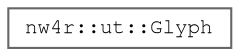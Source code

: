 digraph "Graphical Class Hierarchy"
{
 // LATEX_PDF_SIZE
  bgcolor="transparent";
  edge [fontname=FreeMono,fontsize=10,labelfontname=FreeMono,labelfontsize=10];
  node [fontname=FreeMono,fontsize=10,shape=box,height=0.2,width=0.4];
  rankdir="LR";
  Node0 [label="nw4r::ut::Glyph",height=0.2,width=0.4,color="grey40", fillcolor="white", style="filled",URL="$structnw4r_1_1ut_1_1_glyph.html",tooltip=" "];
}
